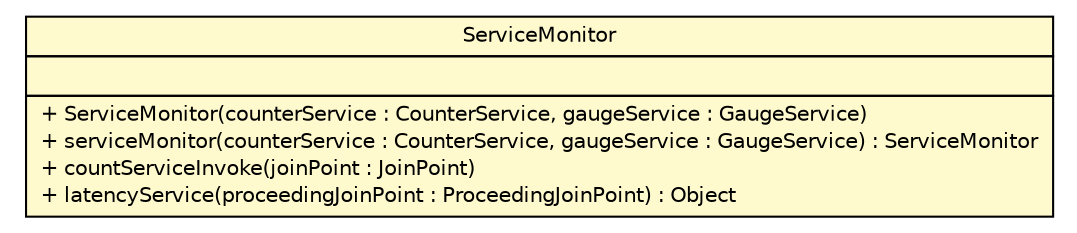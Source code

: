 #!/usr/local/bin/dot
#
# Class diagram 
# Generated by UMLGraph version R5_6-24-gf6e263 (http://www.umlgraph.org/)
#

digraph G {
	edge [fontname="Helvetica",fontsize=10,labelfontname="Helvetica",labelfontsize=10];
	node [fontname="Helvetica",fontsize=10,shape=plaintext];
	nodesep=0.25;
	ranksep=0.5;
	// com.yirendai.oss.environment.admin.ServiceMonitor
	c159 [label=<<table title="com.yirendai.oss.environment.admin.ServiceMonitor" border="0" cellborder="1" cellspacing="0" cellpadding="2" port="p" bgcolor="lemonChiffon" href="./ServiceMonitor.html">
		<tr><td><table border="0" cellspacing="0" cellpadding="1">
<tr><td align="center" balign="center"> ServiceMonitor </td></tr>
		</table></td></tr>
		<tr><td><table border="0" cellspacing="0" cellpadding="1">
<tr><td align="left" balign="left">  </td></tr>
		</table></td></tr>
		<tr><td><table border="0" cellspacing="0" cellpadding="1">
<tr><td align="left" balign="left"> + ServiceMonitor(counterService : CounterService, gaugeService : GaugeService) </td></tr>
<tr><td align="left" balign="left"> + serviceMonitor(counterService : CounterService, gaugeService : GaugeService) : ServiceMonitor </td></tr>
<tr><td align="left" balign="left"> + countServiceInvoke(joinPoint : JoinPoint) </td></tr>
<tr><td align="left" balign="left"> + latencyService(proceedingJoinPoint : ProceedingJoinPoint) : Object </td></tr>
		</table></td></tr>
		</table>>, URL="./ServiceMonitor.html", fontname="Helvetica", fontcolor="black", fontsize=10.0];
}

